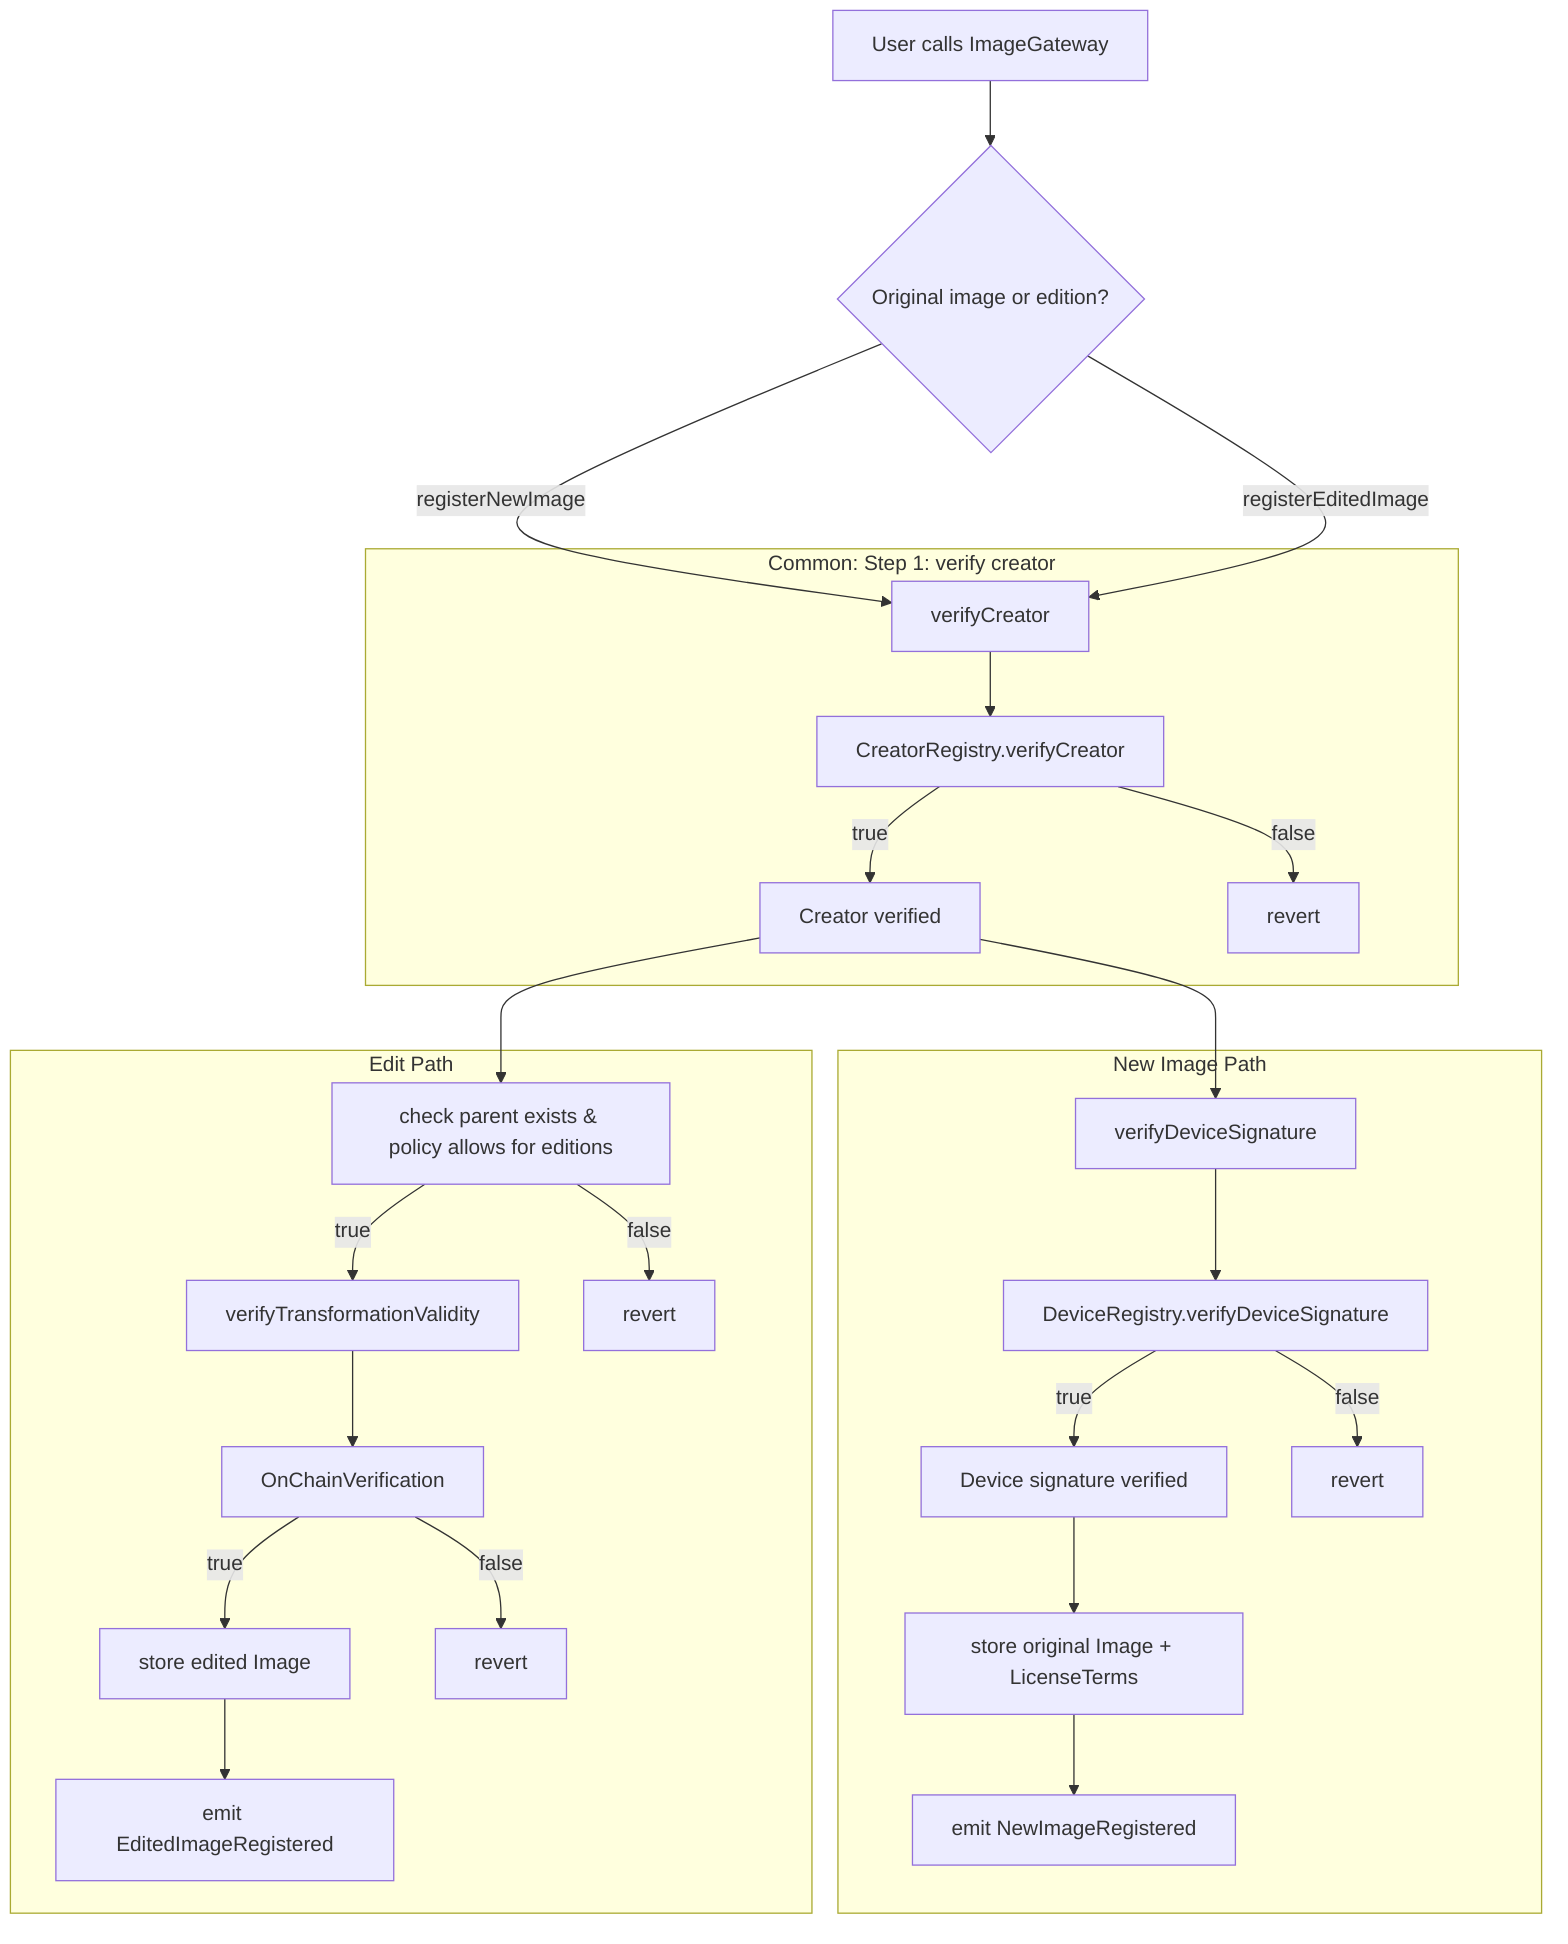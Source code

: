 flowchart TD
  A[User calls ImageGateway] --> B{Original image or edition?}
  B -->|registerNewImage| C1[verifyCreator]
  B -->|registerEditedImage| C1

  subgraph Common: Step 1: verify creator
    C1 --> CR[CreatorRegistry.verifyCreator]
    CR -- true --> D1[Creator verified]
    CR -- false --> Z1[revert]
  end

  subgraph New Image Path
    D1 --> D2[verifyDeviceSignature]
    D2 --> DR[DeviceRegistry.verifyDeviceSignature]
    DR -- true --> D3[Device signature verified]
    DR -- false --> Z2[revert]
    D3 --> D4[store original Image + LicenseTerms]
    D4 --> E1[emit NewImageRegistered]
  end

  subgraph Edit Path
    D1 --> E2[check parent exists & policy allows for editions]
    E2 -->|true| E3[verifyTransformationValidity]
    E2 -->|false| Z3[revert]
    E3 --> OC[OnChainVerification]
    OC -- true --> E4[store edited Image]
    OC -- false --> Z4[revert]
    E4 --> E5[emit EditedImageRegistered]
  end